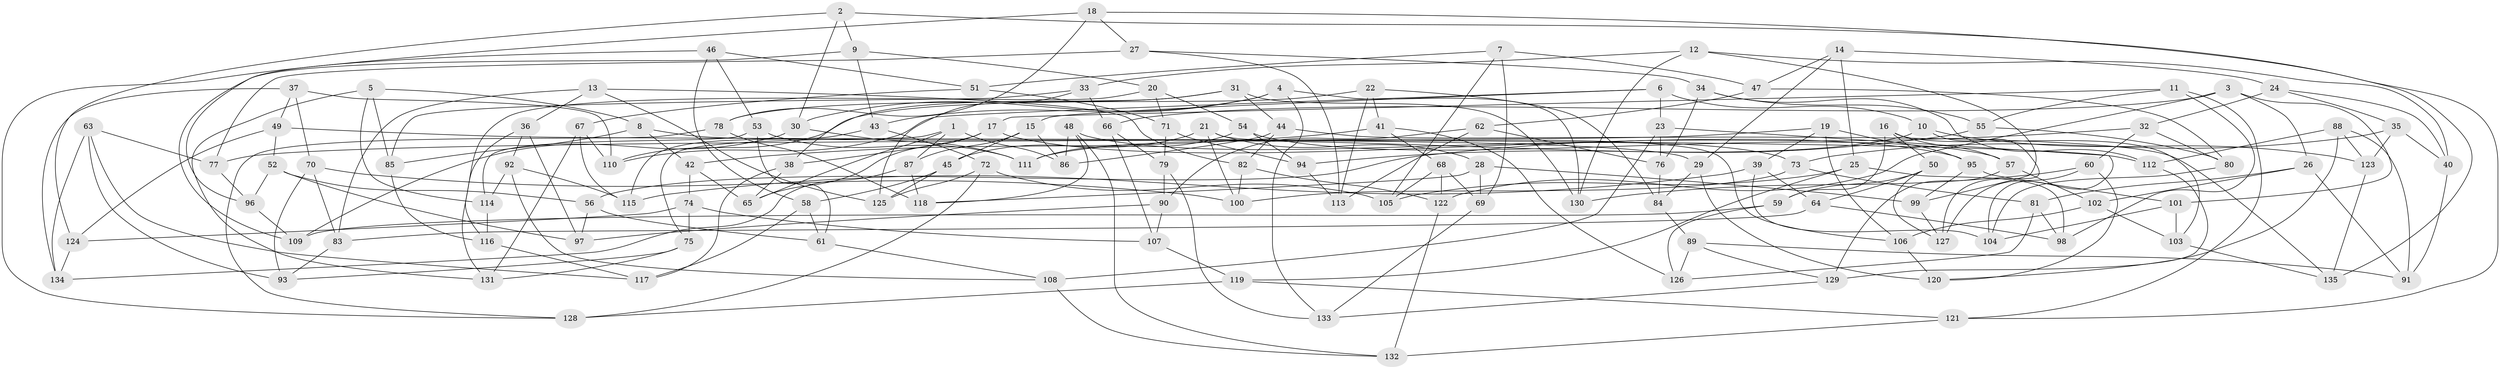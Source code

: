 // coarse degree distribution, {6: 0.1702127659574468, 4: 0.6914893617021277, 8: 0.06382978723404255, 7: 0.02127659574468085, 5: 0.02127659574468085, 9: 0.010638297872340425, 3: 0.010638297872340425, 10: 0.010638297872340425}
// Generated by graph-tools (version 1.1) at 2025/20/03/04/25 18:20:58]
// undirected, 135 vertices, 270 edges
graph export_dot {
graph [start="1"]
  node [color=gray90,style=filled];
  1;
  2;
  3;
  4;
  5;
  6;
  7;
  8;
  9;
  10;
  11;
  12;
  13;
  14;
  15;
  16;
  17;
  18;
  19;
  20;
  21;
  22;
  23;
  24;
  25;
  26;
  27;
  28;
  29;
  30;
  31;
  32;
  33;
  34;
  35;
  36;
  37;
  38;
  39;
  40;
  41;
  42;
  43;
  44;
  45;
  46;
  47;
  48;
  49;
  50;
  51;
  52;
  53;
  54;
  55;
  56;
  57;
  58;
  59;
  60;
  61;
  62;
  63;
  64;
  65;
  66;
  67;
  68;
  69;
  70;
  71;
  72;
  73;
  74;
  75;
  76;
  77;
  78;
  79;
  80;
  81;
  82;
  83;
  84;
  85;
  86;
  87;
  88;
  89;
  90;
  91;
  92;
  93;
  94;
  95;
  96;
  97;
  98;
  99;
  100;
  101;
  102;
  103;
  104;
  105;
  106;
  107;
  108;
  109;
  110;
  111;
  112;
  113;
  114;
  115;
  116;
  117;
  118;
  119;
  120;
  121;
  122;
  123;
  124;
  125;
  126;
  127;
  128;
  129;
  130;
  131;
  132;
  133;
  134;
  135;
  1 -- 86;
  1 -- 75;
  1 -- 87;
  1 -- 65;
  2 -- 124;
  2 -- 9;
  2 -- 30;
  2 -- 121;
  3 -- 101;
  3 -- 26;
  3 -- 122;
  3 -- 66;
  4 -- 130;
  4 -- 30;
  4 -- 43;
  4 -- 133;
  5 -- 8;
  5 -- 131;
  5 -- 114;
  5 -- 85;
  6 -- 15;
  6 -- 10;
  6 -- 110;
  6 -- 23;
  7 -- 47;
  7 -- 105;
  7 -- 51;
  7 -- 69;
  8 -- 29;
  8 -- 85;
  8 -- 42;
  9 -- 43;
  9 -- 20;
  9 -- 109;
  10 -- 111;
  10 -- 123;
  10 -- 127;
  11 -- 55;
  11 -- 121;
  11 -- 17;
  11 -- 98;
  12 -- 40;
  12 -- 33;
  12 -- 130;
  12 -- 99;
  13 -- 83;
  13 -- 125;
  13 -- 36;
  13 -- 82;
  14 -- 29;
  14 -- 24;
  14 -- 47;
  14 -- 25;
  15 -- 86;
  15 -- 87;
  15 -- 45;
  16 -- 50;
  16 -- 59;
  16 -- 103;
  16 -- 57;
  17 -- 95;
  17 -- 65;
  17 -- 38;
  18 -- 27;
  18 -- 135;
  18 -- 128;
  18 -- 78;
  19 -- 95;
  19 -- 77;
  19 -- 39;
  19 -- 106;
  20 -- 71;
  20 -- 54;
  20 -- 116;
  21 -- 45;
  21 -- 106;
  21 -- 100;
  21 -- 28;
  22 -- 110;
  22 -- 113;
  22 -- 41;
  22 -- 84;
  23 -- 76;
  23 -- 104;
  23 -- 108;
  24 -- 35;
  24 -- 40;
  24 -- 32;
  25 -- 119;
  25 -- 105;
  25 -- 98;
  26 -- 81;
  26 -- 91;
  26 -- 102;
  27 -- 77;
  27 -- 113;
  27 -- 34;
  28 -- 118;
  28 -- 99;
  28 -- 69;
  29 -- 120;
  29 -- 84;
  30 -- 111;
  30 -- 109;
  31 -- 44;
  31 -- 38;
  31 -- 130;
  31 -- 78;
  32 -- 60;
  32 -- 56;
  32 -- 80;
  33 -- 125;
  33 -- 85;
  33 -- 66;
  34 -- 55;
  34 -- 76;
  34 -- 112;
  35 -- 73;
  35 -- 40;
  35 -- 123;
  36 -- 131;
  36 -- 97;
  36 -- 92;
  37 -- 134;
  37 -- 70;
  37 -- 110;
  37 -- 49;
  38 -- 117;
  38 -- 65;
  39 -- 115;
  39 -- 64;
  39 -- 104;
  40 -- 91;
  41 -- 126;
  41 -- 68;
  41 -- 42;
  42 -- 65;
  42 -- 74;
  43 -- 72;
  43 -- 115;
  44 -- 86;
  44 -- 135;
  44 -- 82;
  45 -- 125;
  45 -- 58;
  46 -- 51;
  46 -- 58;
  46 -- 96;
  46 -- 53;
  47 -- 62;
  47 -- 80;
  48 -- 73;
  48 -- 118;
  48 -- 132;
  48 -- 86;
  49 -- 124;
  49 -- 52;
  49 -- 112;
  50 -- 59;
  50 -- 127;
  50 -- 64;
  51 -- 71;
  51 -- 67;
  52 -- 56;
  52 -- 97;
  52 -- 96;
  53 -- 111;
  53 -- 114;
  53 -- 61;
  54 -- 111;
  54 -- 57;
  54 -- 94;
  55 -- 80;
  55 -- 94;
  56 -- 61;
  56 -- 97;
  57 -- 102;
  57 -- 129;
  58 -- 61;
  58 -- 117;
  59 -- 109;
  59 -- 126;
  60 -- 120;
  60 -- 127;
  60 -- 130;
  61 -- 108;
  62 -- 90;
  62 -- 76;
  62 -- 113;
  63 -- 117;
  63 -- 134;
  63 -- 93;
  63 -- 77;
  64 -- 98;
  64 -- 83;
  66 -- 107;
  66 -- 79;
  67 -- 115;
  67 -- 110;
  67 -- 131;
  68 -- 69;
  68 -- 122;
  68 -- 105;
  69 -- 133;
  70 -- 100;
  70 -- 93;
  70 -- 83;
  71 -- 94;
  71 -- 79;
  72 -- 125;
  72 -- 105;
  72 -- 128;
  73 -- 81;
  73 -- 100;
  74 -- 124;
  74 -- 75;
  74 -- 107;
  75 -- 93;
  75 -- 131;
  76 -- 84;
  77 -- 96;
  78 -- 118;
  78 -- 128;
  79 -- 133;
  79 -- 90;
  80 -- 104;
  81 -- 126;
  81 -- 98;
  82 -- 122;
  82 -- 100;
  83 -- 93;
  84 -- 89;
  85 -- 116;
  87 -- 134;
  87 -- 118;
  88 -- 91;
  88 -- 123;
  88 -- 112;
  88 -- 120;
  89 -- 91;
  89 -- 126;
  89 -- 129;
  90 -- 107;
  90 -- 97;
  92 -- 114;
  92 -- 108;
  92 -- 115;
  94 -- 113;
  95 -- 99;
  95 -- 101;
  96 -- 109;
  99 -- 127;
  101 -- 104;
  101 -- 103;
  102 -- 103;
  102 -- 106;
  103 -- 135;
  106 -- 120;
  107 -- 119;
  108 -- 132;
  112 -- 129;
  114 -- 116;
  116 -- 117;
  119 -- 121;
  119 -- 128;
  121 -- 132;
  122 -- 132;
  123 -- 135;
  124 -- 134;
  129 -- 133;
}
